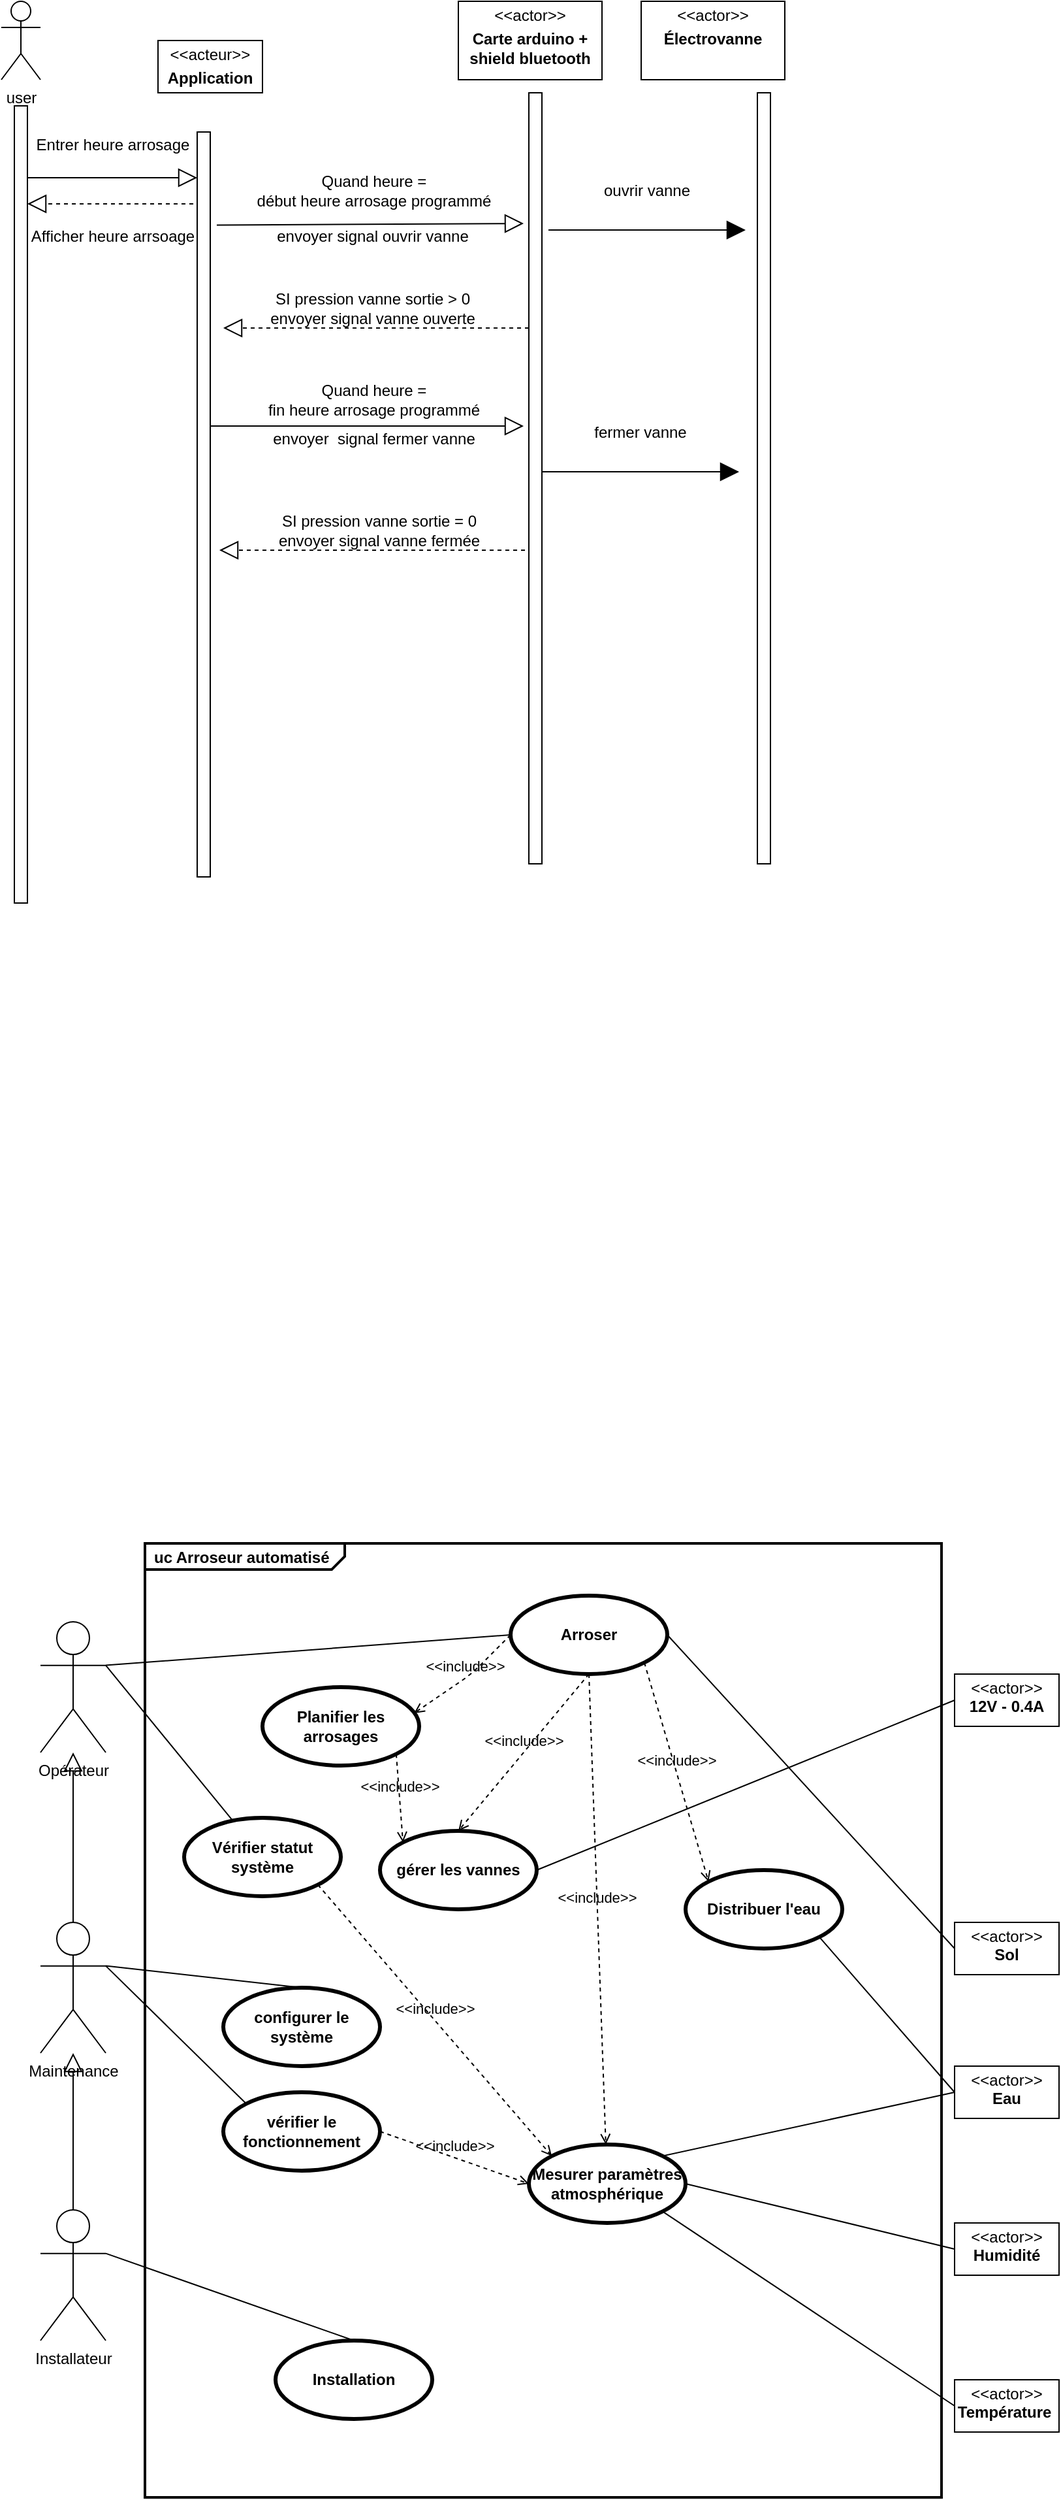 <mxfile version="14.4.9" type="github">
  <diagram id="CkIHglHdtgA-dPwqu3pV" name="Page-1">
    <mxGraphModel dx="1102" dy="2136" grid="1" gridSize="10" guides="1" tooltips="1" connect="1" arrows="1" fold="1" page="1" pageScale="1" pageWidth="827" pageHeight="1169" math="0" shadow="0">
      <root>
        <mxCell id="0" />
        <mxCell id="1" parent="0" />
        <mxCell id="BE-PEi-hic5o3liknW6_-1" value="&lt;div&gt;&lt;font style=&quot;vertical-align: inherit&quot;&gt;&lt;font style=&quot;vertical-align: inherit&quot;&gt;user&lt;/font&gt;&lt;/font&gt;&lt;/div&gt;" style="shape=umlActor;verticalLabelPosition=bottom;verticalAlign=top;html=1;outlineConnect=0;" parent="1" vertex="1">
          <mxGeometry x="50" y="-1140" width="30" height="60" as="geometry" />
        </mxCell>
        <mxCell id="BE-PEi-hic5o3liknW6_-3" value="" style="html=1;points=[];perimeter=orthogonalPerimeter;" parent="1" vertex="1">
          <mxGeometry x="60" y="-1060" width="10" height="610" as="geometry" />
        </mxCell>
        <mxCell id="BE-PEi-hic5o3liknW6_-95" value="&lt;p style=&quot;margin: 0px ; margin-top: 4px ; margin-left: 7px ; text-align: left&quot;&gt;&lt;b&gt;uc Arroseur automatisé&lt;/b&gt;&lt;/p&gt;" style="html=1;shape=mxgraph.sysml.package;overflow=fill;labelX=153;strokeWidth=2;align=center;" parent="1" vertex="1">
          <mxGeometry x="160" y="40" width="610" height="730" as="geometry" />
        </mxCell>
        <mxCell id="BE-PEi-hic5o3liknW6_-96" value="Opérateur" style="shape=umlActor;html=1;verticalLabelPosition=bottom;verticalAlign=top;align=center;" parent="1" vertex="1">
          <mxGeometry x="80" y="100" width="50" height="100" as="geometry" />
        </mxCell>
        <mxCell id="BE-PEi-hic5o3liknW6_-97" value="&lt;p style=&quot;margin: 0px ; margin-top: 4px ; text-align: center&quot;&gt;&amp;lt;&amp;lt;actor&amp;gt;&amp;gt;&lt;br&gt;&lt;b&gt;12V - 0.4A&lt;br&gt;&lt;/b&gt;&lt;/p&gt;&lt;p style=&quot;margin: 0px ; margin-top: 4px ; text-align: center&quot;&gt;&lt;b&gt;&lt;br&gt;&lt;/b&gt;&lt;/p&gt;" style="shape=rect;html=1;overflow=fill;html=1;whiteSpace=wrap;align=center;" parent="1" vertex="1">
          <mxGeometry x="780" y="140" width="80" height="40" as="geometry" />
        </mxCell>
        <mxCell id="BE-PEi-hic5o3liknW6_-98" value="&lt;p style=&quot;margin: 0px ; margin-top: 4px ; text-align: center&quot;&gt;&amp;lt;&amp;lt;actor&amp;gt;&amp;gt;&lt;br&gt;&lt;b&gt;Eau&lt;/b&gt;&lt;/p&gt;" style="shape=rect;html=1;overflow=fill;html=1;whiteSpace=wrap;align=center;" parent="1" vertex="1">
          <mxGeometry x="780" y="440" width="80" height="40" as="geometry" />
        </mxCell>
        <mxCell id="BE-PEi-hic5o3liknW6_-99" value="&lt;p style=&quot;margin: 0px ; margin-top: 4px ; text-align: center&quot;&gt;&amp;lt;&amp;lt;actor&amp;gt;&amp;gt;&lt;br&gt;&lt;b&gt;Humidité&lt;/b&gt;&lt;/p&gt;" style="shape=rect;html=1;overflow=fill;html=1;whiteSpace=wrap;align=center;" parent="1" vertex="1">
          <mxGeometry x="780" y="560" width="80" height="40" as="geometry" />
        </mxCell>
        <mxCell id="BE-PEi-hic5o3liknW6_-100" value="&lt;p style=&quot;margin: 0px ; margin-top: 4px ; text-align: center&quot;&gt;&amp;lt;&amp;lt;actor&amp;gt;&amp;gt;&lt;br&gt;&lt;b&gt;Température&amp;nbsp;&lt;/b&gt;&lt;/p&gt;" style="shape=rect;html=1;overflow=fill;html=1;whiteSpace=wrap;align=center;" parent="1" vertex="1">
          <mxGeometry x="780" y="680" width="80" height="40" as="geometry" />
        </mxCell>
        <mxCell id="BE-PEi-hic5o3liknW6_-101" value="Installateur" style="shape=umlActor;html=1;verticalLabelPosition=bottom;verticalAlign=top;align=center;" parent="1" vertex="1">
          <mxGeometry x="80" y="550" width="50" height="100" as="geometry" />
        </mxCell>
        <mxCell id="BE-PEi-hic5o3liknW6_-102" value="Maintenance" style="shape=umlActor;html=1;verticalLabelPosition=bottom;verticalAlign=top;align=center;" parent="1" vertex="1">
          <mxGeometry x="80" y="330" width="50" height="100" as="geometry" />
        </mxCell>
        <mxCell id="BE-PEi-hic5o3liknW6_-103" value="" style="edgeStyle=none;html=1;endArrow=block;endFill=0;endSize=12;verticalAlign=bottom;exitX=0.5;exitY=0;exitDx=0;exitDy=0;exitPerimeter=0;" parent="1" source="BE-PEi-hic5o3liknW6_-101" target="BE-PEi-hic5o3liknW6_-102" edge="1">
          <mxGeometry width="160" relative="1" as="geometry">
            <mxPoint x="110" y="510" as="sourcePoint" />
            <mxPoint x="120" y="450" as="targetPoint" />
          </mxGeometry>
        </mxCell>
        <mxCell id="BE-PEi-hic5o3liknW6_-104" value="" style="edgeStyle=none;html=1;endArrow=block;endFill=0;endSize=12;verticalAlign=bottom;exitX=0.5;exitY=0;exitDx=0;exitDy=0;exitPerimeter=0;" parent="1" source="BE-PEi-hic5o3liknW6_-102" target="BE-PEi-hic5o3liknW6_-96" edge="1">
          <mxGeometry width="160" relative="1" as="geometry">
            <mxPoint x="104.5" y="310" as="sourcePoint" />
            <mxPoint x="104.5" y="230" as="targetPoint" />
          </mxGeometry>
        </mxCell>
        <mxCell id="BE-PEi-hic5o3liknW6_-105" value="Mesurer paramètres atmosphérique" style="shape=ellipse;html=1;strokeWidth=3;fontStyle=1;whiteSpace=wrap;align=center;perimeter=ellipsePerimeter;" parent="1" vertex="1">
          <mxGeometry x="454" y="500" width="120" height="60" as="geometry" />
        </mxCell>
        <mxCell id="BE-PEi-hic5o3liknW6_-106" value="Distribuer l&#39;eau" style="shape=ellipse;html=1;strokeWidth=3;fontStyle=1;whiteSpace=wrap;align=center;perimeter=ellipsePerimeter;" parent="1" vertex="1">
          <mxGeometry x="574" y="290" width="120" height="60" as="geometry" />
        </mxCell>
        <mxCell id="BE-PEi-hic5o3liknW6_-107" value="" style="edgeStyle=none;html=1;endArrow=none;verticalAlign=bottom;exitX=0;exitY=0.5;exitDx=0;exitDy=0;entryX=1;entryY=0;entryDx=0;entryDy=0;" parent="1" source="BE-PEi-hic5o3liknW6_-98" target="BE-PEi-hic5o3liknW6_-105" edge="1">
          <mxGeometry width="160" relative="1" as="geometry">
            <mxPoint x="440" y="460" as="sourcePoint" />
            <mxPoint x="574" y="422" as="targetPoint" />
          </mxGeometry>
        </mxCell>
        <mxCell id="BE-PEi-hic5o3liknW6_-108" value="" style="edgeStyle=none;html=1;endArrow=none;verticalAlign=bottom;exitX=0;exitY=0.5;exitDx=0;exitDy=0;entryX=1;entryY=1;entryDx=0;entryDy=0;" parent="1" source="BE-PEi-hic5o3liknW6_-98" target="BE-PEi-hic5o3liknW6_-106" edge="1">
          <mxGeometry width="160" relative="1" as="geometry">
            <mxPoint x="790" y="470" as="sourcePoint" />
            <mxPoint x="584" y="432" as="targetPoint" />
          </mxGeometry>
        </mxCell>
        <mxCell id="BE-PEi-hic5o3liknW6_-109" value="" style="edgeStyle=none;html=1;endArrow=none;verticalAlign=bottom;entryX=0;entryY=0.5;entryDx=0;entryDy=0;exitX=1;exitY=0.5;exitDx=0;exitDy=0;" parent="1" source="BE-PEi-hic5o3liknW6_-105" target="BE-PEi-hic5o3liknW6_-99" edge="1">
          <mxGeometry width="160" relative="1" as="geometry">
            <mxPoint x="440" y="460" as="sourcePoint" />
            <mxPoint x="600" y="460" as="targetPoint" />
          </mxGeometry>
        </mxCell>
        <mxCell id="BE-PEi-hic5o3liknW6_-110" value="Arroser" style="shape=ellipse;html=1;strokeWidth=3;fontStyle=1;whiteSpace=wrap;align=center;perimeter=ellipsePerimeter;" parent="1" vertex="1">
          <mxGeometry x="440" y="80" width="120" height="60" as="geometry" />
        </mxCell>
        <mxCell id="BE-PEi-hic5o3liknW6_-111" value="&amp;lt;&amp;lt;include&amp;gt;&amp;gt;" style="edgeStyle=none;html=1;endArrow=open;verticalAlign=bottom;dashed=1;labelBackgroundColor=none;exitX=1;exitY=1;exitDx=0;exitDy=0;entryX=0;entryY=0;entryDx=0;entryDy=0;" parent="1" source="BE-PEi-hic5o3liknW6_-110" target="BE-PEi-hic5o3liknW6_-106" edge="1">
          <mxGeometry width="160" relative="1" as="geometry">
            <mxPoint x="440" y="460" as="sourcePoint" />
            <mxPoint x="600" y="460" as="targetPoint" />
          </mxGeometry>
        </mxCell>
        <mxCell id="BE-PEi-hic5o3liknW6_-112" value="&amp;lt;&amp;lt;include&amp;gt;&amp;gt;" style="edgeStyle=none;html=1;endArrow=open;verticalAlign=bottom;dashed=1;labelBackgroundColor=none;exitX=0.5;exitY=1;exitDx=0;exitDy=0;" parent="1" source="BE-PEi-hic5o3liknW6_-110" target="BE-PEi-hic5o3liknW6_-105" edge="1">
          <mxGeometry width="160" relative="1" as="geometry">
            <mxPoint x="492.426" y="141.213" as="sourcePoint" />
            <mxPoint x="514" y="380" as="targetPoint" />
          </mxGeometry>
        </mxCell>
        <mxCell id="BE-PEi-hic5o3liknW6_-113" value="Planifier les arrosages" style="shape=ellipse;html=1;strokeWidth=3;fontStyle=1;whiteSpace=wrap;align=center;perimeter=ellipsePerimeter;" parent="1" vertex="1">
          <mxGeometry x="250" y="150" width="120" height="60" as="geometry" />
        </mxCell>
        <mxCell id="BE-PEi-hic5o3liknW6_-114" style="edgeStyle=none;rounded=0;orthogonalLoop=1;jettySize=auto;html=1;exitX=0.5;exitY=0;exitDx=0;exitDy=0;" parent="1" source="BE-PEi-hic5o3liknW6_-113" target="BE-PEi-hic5o3liknW6_-113" edge="1">
          <mxGeometry relative="1" as="geometry" />
        </mxCell>
        <mxCell id="BE-PEi-hic5o3liknW6_-115" value="" style="edgeStyle=none;html=1;endArrow=none;verticalAlign=bottom;exitX=1;exitY=0.333;exitDx=0;exitDy=0;exitPerimeter=0;" parent="1" source="BE-PEi-hic5o3liknW6_-96" edge="1">
          <mxGeometry width="160" relative="1" as="geometry">
            <mxPoint x="600" y="100" as="sourcePoint" />
            <mxPoint x="440" y="110" as="targetPoint" />
          </mxGeometry>
        </mxCell>
        <mxCell id="BE-PEi-hic5o3liknW6_-116" value="Installation" style="shape=ellipse;html=1;strokeWidth=3;fontStyle=1;whiteSpace=wrap;align=center;perimeter=ellipsePerimeter;" parent="1" vertex="1">
          <mxGeometry x="260" y="650" width="120" height="60" as="geometry" />
        </mxCell>
        <mxCell id="BE-PEi-hic5o3liknW6_-117" value="configurer le système" style="shape=ellipse;html=1;strokeWidth=3;fontStyle=1;whiteSpace=wrap;align=center;perimeter=ellipsePerimeter;" parent="1" vertex="1">
          <mxGeometry x="220" y="380" width="120" height="60" as="geometry" />
        </mxCell>
        <mxCell id="BE-PEi-hic5o3liknW6_-118" value="" style="edgeStyle=none;html=1;endArrow=none;verticalAlign=bottom;exitX=1;exitY=0.333;exitDx=0;exitDy=0;exitPerimeter=0;entryX=0.5;entryY=0;entryDx=0;entryDy=0;" parent="1" source="BE-PEi-hic5o3liknW6_-102" target="BE-PEi-hic5o3liknW6_-117" edge="1">
          <mxGeometry width="160" relative="1" as="geometry">
            <mxPoint x="470" y="480" as="sourcePoint" />
            <mxPoint x="630" y="480" as="targetPoint" />
          </mxGeometry>
        </mxCell>
        <mxCell id="BE-PEi-hic5o3liknW6_-119" value="" style="edgeStyle=none;html=1;endArrow=none;verticalAlign=bottom;exitX=1;exitY=0.333;exitDx=0;exitDy=0;exitPerimeter=0;entryX=0.5;entryY=0;entryDx=0;entryDy=0;" parent="1" source="BE-PEi-hic5o3liknW6_-101" target="BE-PEi-hic5o3liknW6_-116" edge="1">
          <mxGeometry width="160" relative="1" as="geometry">
            <mxPoint x="470" y="480" as="sourcePoint" />
            <mxPoint x="630" y="480" as="targetPoint" />
          </mxGeometry>
        </mxCell>
        <mxCell id="BE-PEi-hic5o3liknW6_-120" value="" style="edgeStyle=none;html=1;endArrow=none;verticalAlign=bottom;entryX=0;entryY=0.5;entryDx=0;entryDy=0;exitX=1;exitY=1;exitDx=0;exitDy=0;" parent="1" source="BE-PEi-hic5o3liknW6_-105" target="BE-PEi-hic5o3liknW6_-100" edge="1">
          <mxGeometry width="160" relative="1" as="geometry">
            <mxPoint x="514" y="640" as="sourcePoint" />
            <mxPoint x="630" y="560" as="targetPoint" />
          </mxGeometry>
        </mxCell>
        <mxCell id="BE-PEi-hic5o3liknW6_-121" value="gérer les vannes" style="shape=ellipse;html=1;strokeWidth=3;fontStyle=1;whiteSpace=wrap;align=center;perimeter=ellipsePerimeter;" parent="1" vertex="1">
          <mxGeometry x="340" y="260" width="120" height="60" as="geometry" />
        </mxCell>
        <mxCell id="BE-PEi-hic5o3liknW6_-122" value="Vérifier statut système" style="shape=ellipse;html=1;strokeWidth=3;fontStyle=1;whiteSpace=wrap;align=center;perimeter=ellipsePerimeter;" parent="1" vertex="1">
          <mxGeometry x="190" y="250" width="120" height="60" as="geometry" />
        </mxCell>
        <mxCell id="BE-PEi-hic5o3liknW6_-123" value="" style="edgeStyle=none;html=1;endArrow=none;verticalAlign=bottom;exitX=1;exitY=0.333;exitDx=0;exitDy=0;exitPerimeter=0;" parent="1" source="BE-PEi-hic5o3liknW6_-96" target="BE-PEi-hic5o3liknW6_-122" edge="1">
          <mxGeometry width="160" relative="1" as="geometry">
            <mxPoint x="140" y="143.333" as="sourcePoint" />
            <mxPoint x="260" y="170" as="targetPoint" />
          </mxGeometry>
        </mxCell>
        <mxCell id="BE-PEi-hic5o3liknW6_-124" value="&amp;lt;&amp;lt;include&amp;gt;&amp;gt;" style="edgeStyle=none;html=1;endArrow=open;verticalAlign=bottom;dashed=1;labelBackgroundColor=none;exitX=0.5;exitY=1;exitDx=0;exitDy=0;entryX=0.5;entryY=0;entryDx=0;entryDy=0;" parent="1" source="BE-PEi-hic5o3liknW6_-110" target="BE-PEi-hic5o3liknW6_-121" edge="1">
          <mxGeometry width="160" relative="1" as="geometry">
            <mxPoint x="450" y="150" as="sourcePoint" />
            <mxPoint x="524" y="390" as="targetPoint" />
          </mxGeometry>
        </mxCell>
        <mxCell id="BE-PEi-hic5o3liknW6_-125" value="vérifier le fonctionnement" style="shape=ellipse;html=1;strokeWidth=3;fontStyle=1;whiteSpace=wrap;align=center;perimeter=ellipsePerimeter;" parent="1" vertex="1">
          <mxGeometry x="220" y="460" width="120" height="60" as="geometry" />
        </mxCell>
        <mxCell id="BE-PEi-hic5o3liknW6_-126" value="" style="edgeStyle=none;html=1;endArrow=none;verticalAlign=bottom;exitX=1;exitY=0.333;exitDx=0;exitDy=0;exitPerimeter=0;entryX=0;entryY=0;entryDx=0;entryDy=0;" parent="1" source="BE-PEi-hic5o3liknW6_-102" target="BE-PEi-hic5o3liknW6_-125" edge="1">
          <mxGeometry width="160" relative="1" as="geometry">
            <mxPoint x="140" y="373.333" as="sourcePoint" />
            <mxPoint x="290" y="390" as="targetPoint" />
          </mxGeometry>
        </mxCell>
        <mxCell id="BE-PEi-hic5o3liknW6_-127" value="" style="edgeStyle=none;html=1;endArrow=none;verticalAlign=bottom;exitX=0;exitY=0.5;exitDx=0;exitDy=0;entryX=1;entryY=0.5;entryDx=0;entryDy=0;" parent="1" source="BE-PEi-hic5o3liknW6_-97" target="BE-PEi-hic5o3liknW6_-121" edge="1">
          <mxGeometry width="160" relative="1" as="geometry">
            <mxPoint x="790" y="470" as="sourcePoint" />
            <mxPoint x="584" y="432" as="targetPoint" />
          </mxGeometry>
        </mxCell>
        <mxCell id="BE-PEi-hic5o3liknW6_-128" value="&amp;lt;&amp;lt;include&amp;gt;&amp;gt;" style="edgeStyle=none;html=1;endArrow=open;verticalAlign=bottom;dashed=1;labelBackgroundColor=none;exitX=1;exitY=1;exitDx=0;exitDy=0;entryX=0;entryY=0;entryDx=0;entryDy=0;" parent="1" source="BE-PEi-hic5o3liknW6_-122" target="BE-PEi-hic5o3liknW6_-105" edge="1">
          <mxGeometry width="160" relative="1" as="geometry">
            <mxPoint x="302.426" y="311.213" as="sourcePoint" />
            <mxPoint x="464" y="420" as="targetPoint" />
          </mxGeometry>
        </mxCell>
        <mxCell id="BE-PEi-hic5o3liknW6_-129" value="&amp;lt;&amp;lt;include&amp;gt;&amp;gt;" style="edgeStyle=none;html=1;endArrow=open;verticalAlign=bottom;dashed=1;labelBackgroundColor=none;exitX=1;exitY=1;exitDx=0;exitDy=0;entryX=0;entryY=0;entryDx=0;entryDy=0;" parent="1" source="BE-PEi-hic5o3liknW6_-113" target="BE-PEi-hic5o3liknW6_-121" edge="1">
          <mxGeometry width="160" relative="1" as="geometry">
            <mxPoint x="450" y="150" as="sourcePoint" />
            <mxPoint x="410" y="270" as="targetPoint" />
          </mxGeometry>
        </mxCell>
        <mxCell id="BE-PEi-hic5o3liknW6_-130" value="&amp;lt;&amp;lt;include&amp;gt;&amp;gt;" style="edgeStyle=none;html=1;endArrow=open;verticalAlign=bottom;dashed=1;labelBackgroundColor=none;exitX=0;exitY=0.5;exitDx=0;exitDy=0;entryX=0.967;entryY=0.333;entryDx=0;entryDy=0;entryPerimeter=0;" parent="1" source="BE-PEi-hic5o3liknW6_-110" target="BE-PEi-hic5o3liknW6_-113" edge="1">
          <mxGeometry width="160" relative="1" as="geometry">
            <mxPoint x="322.426" y="191.213" as="sourcePoint" />
            <mxPoint x="367.574" y="278.787" as="targetPoint" />
            <Array as="points">
              <mxPoint x="410" y="140" />
            </Array>
          </mxGeometry>
        </mxCell>
        <mxCell id="BE-PEi-hic5o3liknW6_-131" value="&amp;lt;&amp;lt;include&amp;gt;&amp;gt;" style="edgeStyle=none;html=1;endArrow=open;verticalAlign=bottom;dashed=1;labelBackgroundColor=none;exitX=1;exitY=0.5;exitDx=0;exitDy=0;entryX=0;entryY=0.5;entryDx=0;entryDy=0;" parent="1" source="BE-PEi-hic5o3liknW6_-125" target="BE-PEi-hic5o3liknW6_-105" edge="1">
          <mxGeometry width="160" relative="1" as="geometry">
            <mxPoint x="302.426" y="311.213" as="sourcePoint" />
            <mxPoint x="481.574" y="518.787" as="targetPoint" />
          </mxGeometry>
        </mxCell>
        <mxCell id="BE-PEi-hic5o3liknW6_-132" value="&lt;p style=&quot;margin: 0px ; margin-top: 4px ; text-align: center&quot;&gt;&amp;lt;&amp;lt;actor&amp;gt;&amp;gt;&lt;br&gt;&lt;b&gt;Sol&lt;/b&gt;&lt;/p&gt;" style="shape=rect;html=1;overflow=fill;html=1;whiteSpace=wrap;align=center;" parent="1" vertex="1">
          <mxGeometry x="780" y="330" width="80" height="40" as="geometry" />
        </mxCell>
        <mxCell id="BE-PEi-hic5o3liknW6_-133" value="" style="edgeStyle=none;html=1;endArrow=none;verticalAlign=bottom;exitX=1;exitY=0.5;exitDx=0;exitDy=0;entryX=0;entryY=0.5;entryDx=0;entryDy=0;" parent="1" source="BE-PEi-hic5o3liknW6_-110" target="BE-PEi-hic5o3liknW6_-132" edge="1">
          <mxGeometry width="160" relative="1" as="geometry">
            <mxPoint x="574" y="103.333" as="sourcePoint" />
            <mxPoint x="884" y="80" as="targetPoint" />
          </mxGeometry>
        </mxCell>
        <mxCell id="NTSCTb8R0baRO63U2myw-4" value="" style="edgeStyle=none;html=1;endArrow=block;endFill=0;endSize=12;verticalAlign=bottom;" parent="1" edge="1">
          <mxGeometry width="160" relative="1" as="geometry">
            <mxPoint x="70" y="-1005" as="sourcePoint" />
            <mxPoint x="200" y="-1005" as="targetPoint" />
          </mxGeometry>
        </mxCell>
        <mxCell id="NTSCTb8R0baRO63U2myw-5" value="" style="html=1;points=[];perimeter=orthogonalPerimeter;" parent="1" vertex="1">
          <mxGeometry x="200" y="-1040" width="10" height="570" as="geometry" />
        </mxCell>
        <mxCell id="NTSCTb8R0baRO63U2myw-8" value="&lt;p style=&quot;margin: 0px ; margin-top: 4px ; text-align: center&quot;&gt;&lt;font style=&quot;vertical-align: inherit&quot;&gt;&lt;font style=&quot;vertical-align: inherit&quot;&gt;&lt;font style=&quot;vertical-align: inherit&quot;&gt;&lt;font style=&quot;vertical-align: inherit&quot;&gt;&amp;lt;&amp;lt;acteur&amp;gt;&amp;gt; &lt;/font&gt;&lt;/font&gt;&lt;/font&gt;&lt;/font&gt;&lt;br&gt;&lt;b&gt;&lt;font style=&quot;vertical-align: inherit&quot;&gt;&lt;/font&gt;&lt;/b&gt;&lt;/p&gt;&lt;p style=&quot;margin: 0px ; margin-top: 4px ; text-align: center&quot;&gt;&lt;b&gt;&lt;font style=&quot;vertical-align: inherit&quot;&gt;&lt;font style=&quot;vertical-align: inherit&quot;&gt;&lt;font style=&quot;vertical-align: inherit&quot;&gt;&lt;font style=&quot;vertical-align: inherit&quot;&gt;Application&lt;/font&gt;&lt;/font&gt;&lt;/font&gt;&lt;/font&gt;&lt;/b&gt;&lt;/p&gt;" style="shape=rect;html=1;overflow=fill;html=1;whiteSpace=wrap;align=center;" parent="1" vertex="1">
          <mxGeometry x="170" y="-1110" width="80" height="40" as="geometry" />
        </mxCell>
        <mxCell id="NTSCTb8R0baRO63U2myw-10" value="" style="edgeStyle=none;html=1;endSize=12;endArrow=block;endFill=0;dashed=1;" parent="1" edge="1">
          <mxGeometry width="160" relative="1" as="geometry">
            <mxPoint x="197" y="-985" as="sourcePoint" />
            <mxPoint x="70" y="-985" as="targetPoint" />
            <Array as="points">
              <mxPoint x="130" y="-985" />
            </Array>
          </mxGeometry>
        </mxCell>
        <mxCell id="NTSCTb8R0baRO63U2myw-11" value="&lt;font style=&quot;vertical-align: inherit&quot;&gt;&lt;font style=&quot;vertical-align: inherit&quot;&gt;Afficher heure arrsoage&lt;/font&gt;&lt;/font&gt;" style="text;html=1;align=center;verticalAlign=middle;resizable=0;points=[];autosize=1;" parent="1" vertex="1">
          <mxGeometry x="65" y="-970" width="140" height="20" as="geometry" />
        </mxCell>
        <mxCell id="NTSCTb8R0baRO63U2myw-13" value="&lt;font style=&quot;vertical-align: inherit&quot;&gt;&lt;font style=&quot;vertical-align: inherit&quot;&gt;Entrer heure arrosage&lt;/font&gt;&lt;/font&gt;" style="text;html=1;align=center;verticalAlign=middle;resizable=0;points=[];autosize=1;" parent="1" vertex="1">
          <mxGeometry x="70" y="-1040" width="130" height="20" as="geometry" />
        </mxCell>
        <mxCell id="NTSCTb8R0baRO63U2myw-15" value="&lt;p style=&quot;margin: 0px ; margin-top: 4px ; text-align: center&quot;&gt;&lt;font style=&quot;vertical-align: inherit&quot;&gt;&lt;font style=&quot;vertical-align: inherit&quot;&gt;&amp;lt;&amp;lt;actor&amp;gt;&amp;gt; &lt;/font&gt;&lt;/font&gt;&lt;br&gt;&lt;b&gt;&lt;font style=&quot;vertical-align: inherit&quot;&gt;&lt;/font&gt;&lt;/b&gt;&lt;/p&gt;&lt;p style=&quot;margin: 0px ; margin-top: 4px ; text-align: center&quot;&gt;&lt;font style=&quot;vertical-align: inherit&quot;&gt;&lt;font style=&quot;vertical-align: inherit&quot;&gt;&lt;b&gt;&lt;font style=&quot;vertical-align: inherit&quot;&gt;&lt;font style=&quot;vertical-align: inherit&quot;&gt;Carte arduino + shield bluetooth&lt;/font&gt;&lt;/font&gt;&lt;/b&gt;&lt;/font&gt;&lt;/font&gt;&lt;/p&gt;" style="shape=rect;html=1;overflow=fill;html=1;whiteSpace=wrap;align=center;" parent="1" vertex="1">
          <mxGeometry x="400" y="-1140" width="110" height="60" as="geometry" />
        </mxCell>
        <mxCell id="NTSCTb8R0baRO63U2myw-16" value="" style="html=1;points=[];perimeter=orthogonalPerimeter;" parent="1" vertex="1">
          <mxGeometry x="454" y="-1070" width="10" height="590" as="geometry" />
        </mxCell>
        <mxCell id="NTSCTb8R0baRO63U2myw-17" value="" style="edgeStyle=none;html=1;endSize=12;endArrow=block;endFill=0;exitX=1.5;exitY=0.125;exitDx=0;exitDy=0;exitPerimeter=0;" parent="1" source="NTSCTb8R0baRO63U2myw-5" edge="1">
          <mxGeometry width="160" relative="1" as="geometry">
            <mxPoint x="210" y="-970" as="sourcePoint" />
            <mxPoint x="450" y="-970" as="targetPoint" />
          </mxGeometry>
        </mxCell>
        <mxCell id="NTSCTb8R0baRO63U2myw-18" value="&lt;font style=&quot;vertical-align: inherit&quot;&gt;&lt;font style=&quot;vertical-align: inherit&quot;&gt;&lt;font style=&quot;vertical-align: inherit&quot;&gt;&lt;font style=&quot;vertical-align: inherit&quot;&gt;&lt;font style=&quot;vertical-align: inherit&quot;&gt;&lt;font style=&quot;vertical-align: inherit&quot;&gt;&lt;font style=&quot;vertical-align: inherit&quot;&gt;&lt;font style=&quot;vertical-align: inherit&quot;&gt;Quand heure = &lt;br&gt;début heure arrosage programmé&lt;/font&gt;&lt;/font&gt;&lt;/font&gt;&lt;/font&gt;&lt;/font&gt;&lt;/font&gt;&lt;/font&gt;&lt;/font&gt;" style="text;html=1;align=center;verticalAlign=middle;resizable=0;points=[];autosize=1;" parent="1" vertex="1">
          <mxGeometry x="235" y="-1010" width="200" height="30" as="geometry" />
        </mxCell>
        <mxCell id="NKWG3AKv70S2Wi0AjR7t-1" value="&lt;p style=&quot;margin: 0px ; margin-top: 4px ; text-align: center&quot;&gt;&lt;font style=&quot;vertical-align: inherit&quot;&gt;&lt;font style=&quot;vertical-align: inherit&quot;&gt;&amp;lt;&amp;lt;actor&amp;gt;&amp;gt; &lt;/font&gt;&lt;/font&gt;&lt;br&gt;&lt;b&gt;&lt;font style=&quot;vertical-align: inherit&quot;&gt;&lt;/font&gt;&lt;/b&gt;&lt;/p&gt;&lt;p style=&quot;margin: 0px ; margin-top: 4px ; text-align: center&quot;&gt;&lt;b&gt;Électrovanne&lt;/b&gt;&lt;/p&gt;" style="shape=rect;html=1;overflow=fill;html=1;whiteSpace=wrap;align=center;" parent="1" vertex="1">
          <mxGeometry x="540" y="-1140" width="110" height="60" as="geometry" />
        </mxCell>
        <mxCell id="NKWG3AKv70S2Wi0AjR7t-2" value="" style="edgeStyle=none;html=1;endSize=12;endArrow=block;endFill=0;" parent="1" edge="1">
          <mxGeometry width="160" relative="1" as="geometry">
            <mxPoint x="210" y="-815" as="sourcePoint" />
            <mxPoint x="450" y="-815" as="targetPoint" />
          </mxGeometry>
        </mxCell>
        <mxCell id="NKWG3AKv70S2Wi0AjR7t-3" value="envoyer signal ouvrir vanne" style="text;html=1;align=center;verticalAlign=middle;resizable=0;points=[];autosize=1;" parent="1" vertex="1">
          <mxGeometry x="254" y="-970" width="160" height="20" as="geometry" />
        </mxCell>
        <mxCell id="NKWG3AKv70S2Wi0AjR7t-5" value="&lt;font style=&quot;vertical-align: inherit&quot;&gt;&lt;font style=&quot;vertical-align: inherit&quot;&gt;&lt;font style=&quot;vertical-align: inherit&quot;&gt;&lt;font style=&quot;vertical-align: inherit&quot;&gt;&lt;font style=&quot;vertical-align: inherit&quot;&gt;&lt;font style=&quot;vertical-align: inherit&quot;&gt;&lt;font style=&quot;vertical-align: inherit&quot;&gt;&lt;font style=&quot;vertical-align: inherit&quot;&gt;Quand heure = &lt;br&gt;fin heure arrosage programmé&lt;/font&gt;&lt;/font&gt;&lt;/font&gt;&lt;/font&gt;&lt;/font&gt;&lt;/font&gt;&lt;/font&gt;&lt;/font&gt;" style="text;html=1;align=center;verticalAlign=middle;resizable=0;points=[];autosize=1;" parent="1" vertex="1">
          <mxGeometry x="245" y="-850" width="180" height="30" as="geometry" />
        </mxCell>
        <mxCell id="NKWG3AKv70S2Wi0AjR7t-6" value="envoyer&amp;nbsp; signal fermer vanne" style="text;html=1;align=center;verticalAlign=middle;resizable=0;points=[];autosize=1;" parent="1" vertex="1">
          <mxGeometry x="250" y="-815" width="170" height="20" as="geometry" />
        </mxCell>
        <mxCell id="p50iJhEUErg3qz43o9eh-2" value="" style="html=1;points=[];perimeter=orthogonalPerimeter;" parent="1" vertex="1">
          <mxGeometry x="629" y="-1070" width="10" height="590" as="geometry" />
        </mxCell>
        <mxCell id="p50iJhEUErg3qz43o9eh-3" value="" style="edgeStyle=none;html=1;endArrow=block;endFill=1;endSize=12;verticalAlign=bottom;" parent="1" edge="1">
          <mxGeometry width="160" relative="1" as="geometry">
            <mxPoint x="469" y="-965" as="sourcePoint" />
            <mxPoint x="620" y="-965" as="targetPoint" />
          </mxGeometry>
        </mxCell>
        <mxCell id="p50iJhEUErg3qz43o9eh-4" value="ouvrir vanne" style="text;html=1;align=center;verticalAlign=middle;resizable=0;points=[];autosize=1;" parent="1" vertex="1">
          <mxGeometry x="504" y="-1005" width="80" height="20" as="geometry" />
        </mxCell>
        <mxCell id="p50iJhEUErg3qz43o9eh-7" value="" style="edgeStyle=none;html=1;endArrow=block;endFill=0;endSize=12;verticalAlign=bottom;dashed=1;" parent="1" edge="1">
          <mxGeometry width="160" relative="1" as="geometry">
            <mxPoint x="451" y="-720" as="sourcePoint" />
            <mxPoint x="217" y="-720" as="targetPoint" />
          </mxGeometry>
        </mxCell>
        <mxCell id="p50iJhEUErg3qz43o9eh-8" value="" style="edgeStyle=none;html=1;endArrow=block;endFill=0;endSize=12;verticalAlign=bottom;dashed=1;" parent="1" edge="1">
          <mxGeometry width="160" relative="1" as="geometry">
            <mxPoint x="454" y="-890" as="sourcePoint" />
            <mxPoint x="220" y="-890" as="targetPoint" />
          </mxGeometry>
        </mxCell>
        <mxCell id="p50iJhEUErg3qz43o9eh-9" value="SI pression vanne sortie &amp;gt; 0&lt;br&gt;envoyer signal vanne ouverte" style="text;html=1;align=center;verticalAlign=middle;resizable=0;points=[];autosize=1;" parent="1" vertex="1">
          <mxGeometry x="249" y="-920" width="170" height="30" as="geometry" />
        </mxCell>
        <mxCell id="p50iJhEUErg3qz43o9eh-10" value="&lt;div&gt;SI pression vanne sortie = 0&lt;/div&gt;&lt;div&gt;envoyer signal vanne fermée&lt;/div&gt;" style="text;html=1;align=center;verticalAlign=middle;resizable=0;points=[];autosize=1;" parent="1" vertex="1">
          <mxGeometry x="254" y="-750" width="170" height="30" as="geometry" />
        </mxCell>
        <mxCell id="p50iJhEUErg3qz43o9eh-11" value="" style="edgeStyle=none;html=1;endArrow=block;endFill=1;endSize=12;verticalAlign=bottom;" parent="1" edge="1">
          <mxGeometry width="160" relative="1" as="geometry">
            <mxPoint x="464" y="-780" as="sourcePoint" />
            <mxPoint x="615" y="-780" as="targetPoint" />
          </mxGeometry>
        </mxCell>
        <mxCell id="p50iJhEUErg3qz43o9eh-12" value="fermer vanne" style="text;html=1;align=center;verticalAlign=middle;resizable=0;points=[];autosize=1;" parent="1" vertex="1">
          <mxGeometry x="494" y="-820" width="90" height="20" as="geometry" />
        </mxCell>
      </root>
    </mxGraphModel>
  </diagram>
</mxfile>
